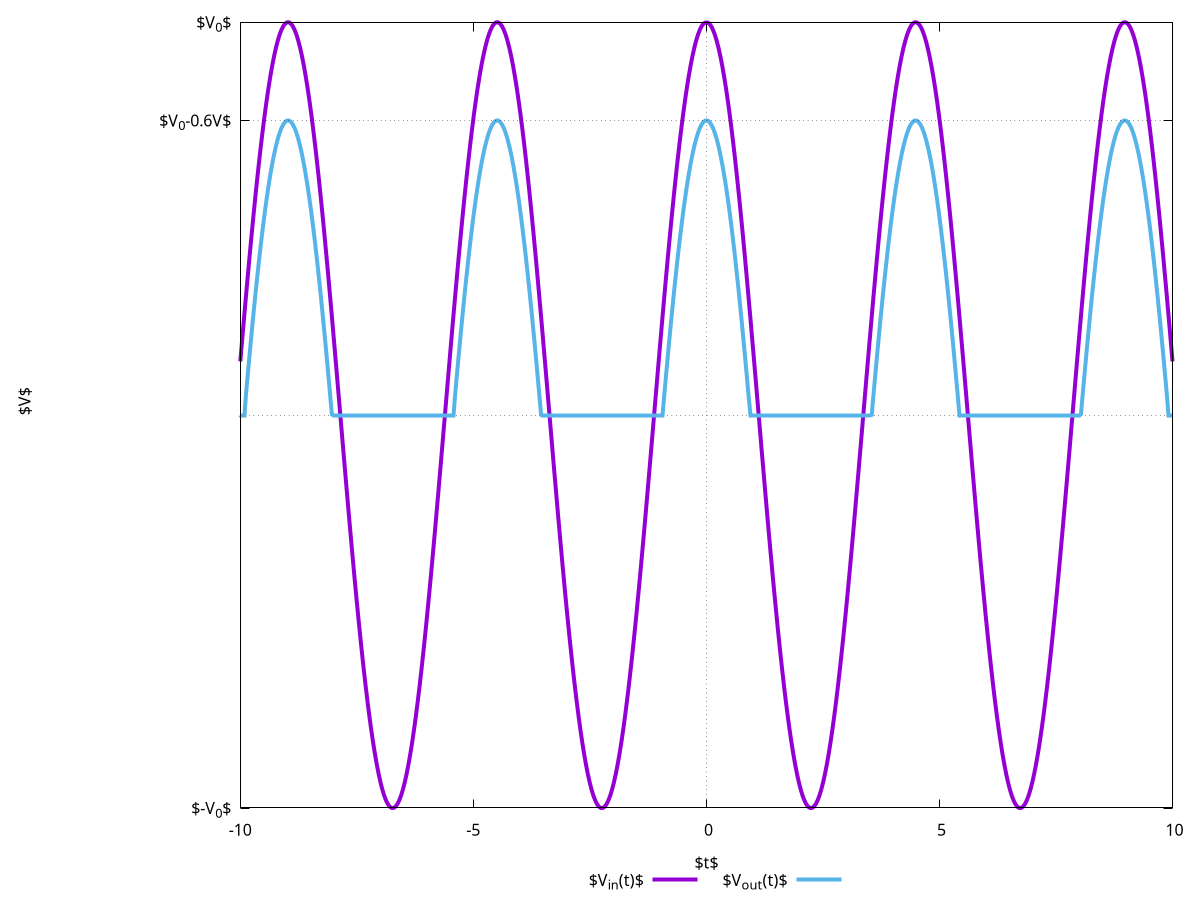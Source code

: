 #set terminal postscript enhanced color solid 24
#set output 'npn_follower.eps'

linewidth=4
pointsize=1
arrowwidth=2
#set style line 0 lt 0 lw linewidth pt 0 ps pointsize
set style line 1 lc rgb "black"  lw linewidth/4 pt 7  ps pointsize  #circle
#set style line 1 lt 1 lw linewidth pt 7  ps pointsize  #circle
set style line 2 lt 1 lw linewidth pt 13 ps pointsize  #diamond
set style line 3 lt 3 lw linewidth pt 9  ps pointsize  #triangle up
set style line 4 lt 4 lw linewidth pt 11 ps pointsize  #triangle down
set style line 5 lt 5 lw linewidth pt 5  ps pointsize  #square
set style line 6 lt 1 lw linewidth pt 6  ps pointsize  #circle hollow
set style line 7 lt 2 lw linewidth pt 12 ps pointsize  #diamond hollow 
set style line 8 lt 8 lw linewidth pt 8  ps pointsize  #triangle up hollow 
set style line 9 lt 9 lw linewidth pt 10 ps pointsize  #triangle down hollow


V0=8;
Vd=2
w=1.4
Vin(t)=V0*cos(w*t)
Vout(t)=(Vin(t)-Vd)>0?(Vin(t)-Vd):0


set samples 500
set xlabel '$t$'
#set ylabel '$V$'
set xzeroaxis
set yzeroaxis
set key  below
set lmargin screen .20
set label 1 '$V$' at screen .02, graph .5 rotate by 90

set ytics ('$-V_{0}$' -V0, '$V_{0}$' V0,  '$V_{0}-0.6V$' V0-Vd)

plot  \
 Vin(x) t '$V_{in}(t)$' w l ls 2 \
, Vout(x) t '$V_{out}(t)$' w l ls 3 \
, V0-Vd t '' w l ls 0


